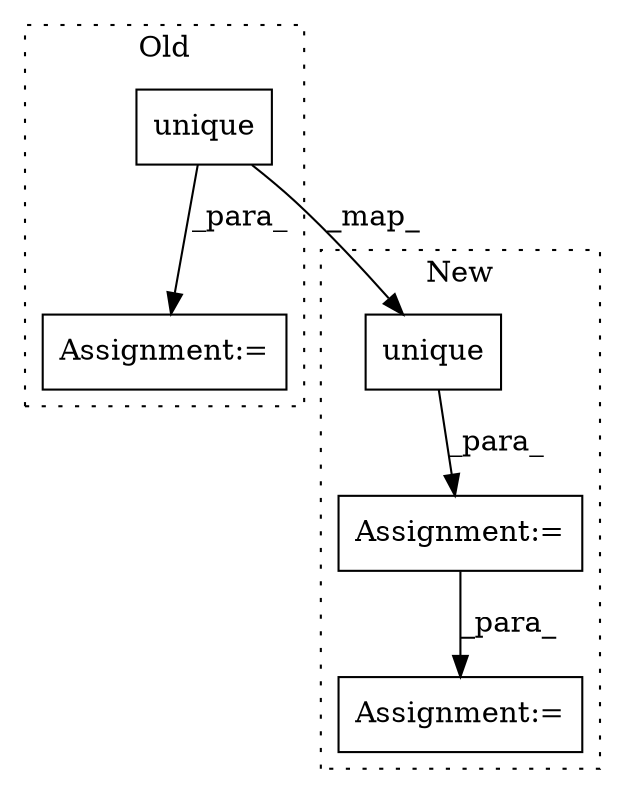 digraph G {
subgraph cluster0 {
1 [label="unique" a="32" s="2756,2767" l="7,1" shape="box"];
5 [label="Assignment:=" a="7" s="2752" l="2" shape="box"];
label = "Old";
style="dotted";
}
subgraph cluster1 {
2 [label="unique" a="32" s="2868,2879" l="7,1" shape="box"];
3 [label="Assignment:=" a="7" s="2901" l="1" shape="box"];
4 [label="Assignment:=" a="7" s="2949" l="1" shape="box"];
label = "New";
style="dotted";
}
1 -> 2 [label="_map_"];
1 -> 5 [label="_para_"];
2 -> 3 [label="_para_"];
3 -> 4 [label="_para_"];
}